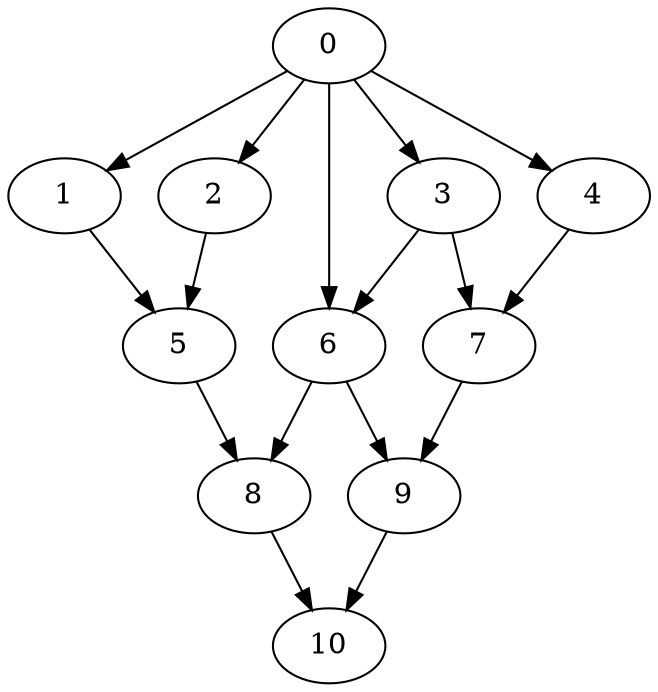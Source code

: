 strict digraph "" {
	0	[execution_time=8];
	1	[execution_time=4];
	2	[execution_time=4];
    3	[execution_time=4];
	4	[execution_time=2];
	5	[execution_time=1];
    6	[execution_time=6];
    7	[execution_time=3];
    8	[execution_time=4];
    9	[execution_time=4];
    10	[execution_time=3];


	0 -> 1	[weight=10];
    0 -> 2	[weight=10];
	0 -> 3	[weight=10];
	0 -> 4	[weight=10];
    0 -> 6	[weight=10];
    
    1 -> 5	[weight=12];
    
    2 -> 5	[weight=8];

    5 -> 8 [weight=8];
 
    3 -> 6 [weight=8];
    3 -> 7 [weight=8];

    6 -> 8 [weight=10];
    6 -> 9 [weight=10];
   

    4 -> 7 [weight=12]
    7 -> 9 [weight=8]

    8 -> 10	[weight=8];
    9 -> 10	[weight=8];
    




        
}

